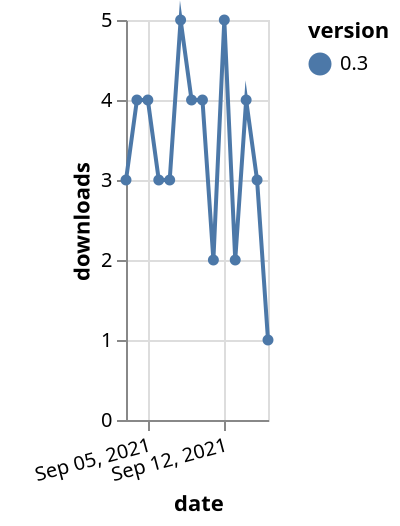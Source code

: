 {"$schema": "https://vega.github.io/schema/vega-lite/v5.json", "description": "A simple bar chart with embedded data.", "data": {"values": [{"date": "2021-09-03", "total": 1459, "delta": 3, "version": "0.3"}, {"date": "2021-09-04", "total": 1463, "delta": 4, "version": "0.3"}, {"date": "2021-09-05", "total": 1467, "delta": 4, "version": "0.3"}, {"date": "2021-09-06", "total": 1470, "delta": 3, "version": "0.3"}, {"date": "2021-09-07", "total": 1473, "delta": 3, "version": "0.3"}, {"date": "2021-09-08", "total": 1478, "delta": 5, "version": "0.3"}, {"date": "2021-09-09", "total": 1482, "delta": 4, "version": "0.3"}, {"date": "2021-09-10", "total": 1486, "delta": 4, "version": "0.3"}, {"date": "2021-09-11", "total": 1488, "delta": 2, "version": "0.3"}, {"date": "2021-09-12", "total": 1493, "delta": 5, "version": "0.3"}, {"date": "2021-09-13", "total": 1495, "delta": 2, "version": "0.3"}, {"date": "2021-09-14", "total": 1499, "delta": 4, "version": "0.3"}, {"date": "2021-09-15", "total": 1502, "delta": 3, "version": "0.3"}, {"date": "2021-09-16", "total": 1503, "delta": 1, "version": "0.3"}]}, "width": "container", "mark": {"type": "line", "point": {"filled": true}}, "encoding": {"x": {"field": "date", "type": "temporal", "timeUnit": "yearmonthdate", "title": "date", "axis": {"labelAngle": -15}}, "y": {"field": "delta", "type": "quantitative", "title": "downloads"}, "color": {"field": "version", "type": "nominal"}, "tooltip": {"field": "delta"}}}